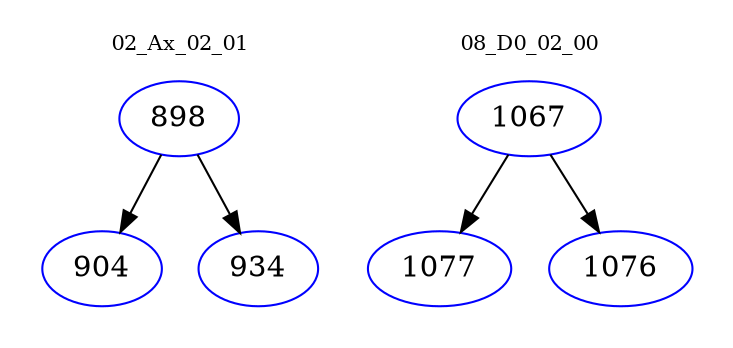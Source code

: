 digraph{
subgraph cluster_0 {
color = white
label = "02_Ax_02_01";
fontsize=10;
T0_898 [label="898", color="blue"]
T0_898 -> T0_904 [color="black"]
T0_904 [label="904", color="blue"]
T0_898 -> T0_934 [color="black"]
T0_934 [label="934", color="blue"]
}
subgraph cluster_1 {
color = white
label = "08_D0_02_00";
fontsize=10;
T1_1067 [label="1067", color="blue"]
T1_1067 -> T1_1077 [color="black"]
T1_1077 [label="1077", color="blue"]
T1_1067 -> T1_1076 [color="black"]
T1_1076 [label="1076", color="blue"]
}
}
